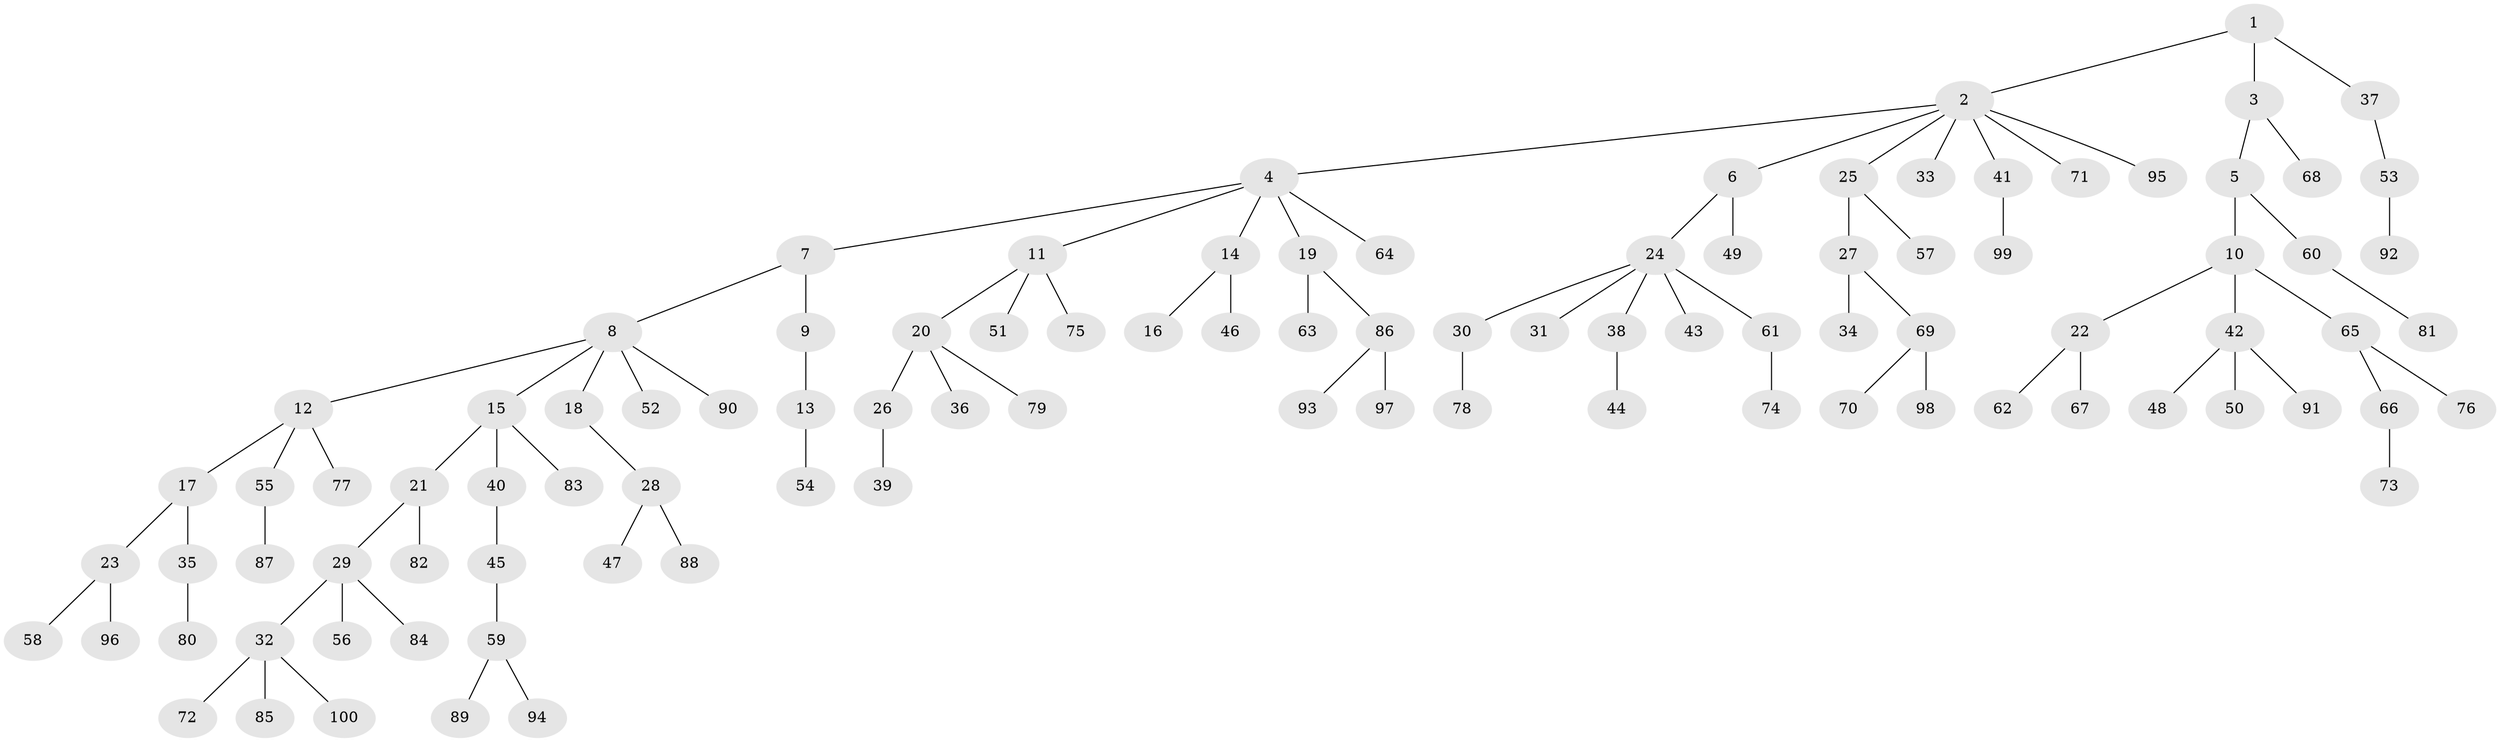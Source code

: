 // Generated by graph-tools (version 1.1) at 2025/38/02/21/25 10:38:55]
// undirected, 100 vertices, 99 edges
graph export_dot {
graph [start="1"]
  node [color=gray90,style=filled];
  1;
  2;
  3;
  4;
  5;
  6;
  7;
  8;
  9;
  10;
  11;
  12;
  13;
  14;
  15;
  16;
  17;
  18;
  19;
  20;
  21;
  22;
  23;
  24;
  25;
  26;
  27;
  28;
  29;
  30;
  31;
  32;
  33;
  34;
  35;
  36;
  37;
  38;
  39;
  40;
  41;
  42;
  43;
  44;
  45;
  46;
  47;
  48;
  49;
  50;
  51;
  52;
  53;
  54;
  55;
  56;
  57;
  58;
  59;
  60;
  61;
  62;
  63;
  64;
  65;
  66;
  67;
  68;
  69;
  70;
  71;
  72;
  73;
  74;
  75;
  76;
  77;
  78;
  79;
  80;
  81;
  82;
  83;
  84;
  85;
  86;
  87;
  88;
  89;
  90;
  91;
  92;
  93;
  94;
  95;
  96;
  97;
  98;
  99;
  100;
  1 -- 2;
  1 -- 3;
  1 -- 37;
  2 -- 4;
  2 -- 6;
  2 -- 25;
  2 -- 33;
  2 -- 41;
  2 -- 71;
  2 -- 95;
  3 -- 5;
  3 -- 68;
  4 -- 7;
  4 -- 11;
  4 -- 14;
  4 -- 19;
  4 -- 64;
  5 -- 10;
  5 -- 60;
  6 -- 24;
  6 -- 49;
  7 -- 8;
  7 -- 9;
  8 -- 12;
  8 -- 15;
  8 -- 18;
  8 -- 52;
  8 -- 90;
  9 -- 13;
  10 -- 22;
  10 -- 42;
  10 -- 65;
  11 -- 20;
  11 -- 51;
  11 -- 75;
  12 -- 17;
  12 -- 55;
  12 -- 77;
  13 -- 54;
  14 -- 16;
  14 -- 46;
  15 -- 21;
  15 -- 40;
  15 -- 83;
  17 -- 23;
  17 -- 35;
  18 -- 28;
  19 -- 63;
  19 -- 86;
  20 -- 26;
  20 -- 36;
  20 -- 79;
  21 -- 29;
  21 -- 82;
  22 -- 62;
  22 -- 67;
  23 -- 58;
  23 -- 96;
  24 -- 30;
  24 -- 31;
  24 -- 38;
  24 -- 43;
  24 -- 61;
  25 -- 27;
  25 -- 57;
  26 -- 39;
  27 -- 34;
  27 -- 69;
  28 -- 47;
  28 -- 88;
  29 -- 32;
  29 -- 56;
  29 -- 84;
  30 -- 78;
  32 -- 72;
  32 -- 85;
  32 -- 100;
  35 -- 80;
  37 -- 53;
  38 -- 44;
  40 -- 45;
  41 -- 99;
  42 -- 48;
  42 -- 50;
  42 -- 91;
  45 -- 59;
  53 -- 92;
  55 -- 87;
  59 -- 89;
  59 -- 94;
  60 -- 81;
  61 -- 74;
  65 -- 66;
  65 -- 76;
  66 -- 73;
  69 -- 70;
  69 -- 98;
  86 -- 93;
  86 -- 97;
}
